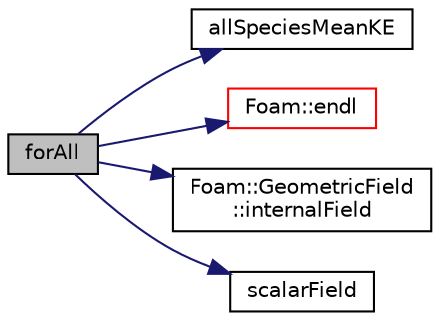 digraph "forAll"
{
  bgcolor="transparent";
  edge [fontname="Helvetica",fontsize="10",labelfontname="Helvetica",labelfontsize="10"];
  node [fontname="Helvetica",fontsize="10",shape=record];
  rankdir="LR";
  Node1 [label="forAll",height=0.2,width=0.4,color="black", fillcolor="grey75", style="filled", fontcolor="black"];
  Node1 -> Node2 [color="midnightblue",fontsize="10",style="solid",fontname="Helvetica"];
  Node2 [label="allSpeciesMeanKE",height=0.2,width=0.4,color="black",URL="$a06896.html#af30730f76ac9536cabfe73045dc1a265"];
  Node1 -> Node3 [color="midnightblue",fontsize="10",style="solid",fontname="Helvetica"];
  Node3 [label="Foam::endl",height=0.2,width=0.4,color="red",URL="$a10742.html#a2db8fe02a0d3909e9351bb4275b23ce4",tooltip="Add newline and flush stream. "];
  Node1 -> Node4 [color="midnightblue",fontsize="10",style="solid",fontname="Helvetica"];
  Node4 [label="Foam::GeometricField\l::internalField",height=0.2,width=0.4,color="black",URL="$a00924.html#a9536140d36d69bbac40496f6b817aa0a",tooltip="Return internal field. "];
  Node1 -> Node5 [color="midnightblue",fontsize="10",style="solid",fontname="Helvetica"];
  Node5 [label="scalarField",height=0.2,width=0.4,color="black",URL="$a04321.html#afcd8855c276a98ae9604b35c8fb5b81e"];
}
